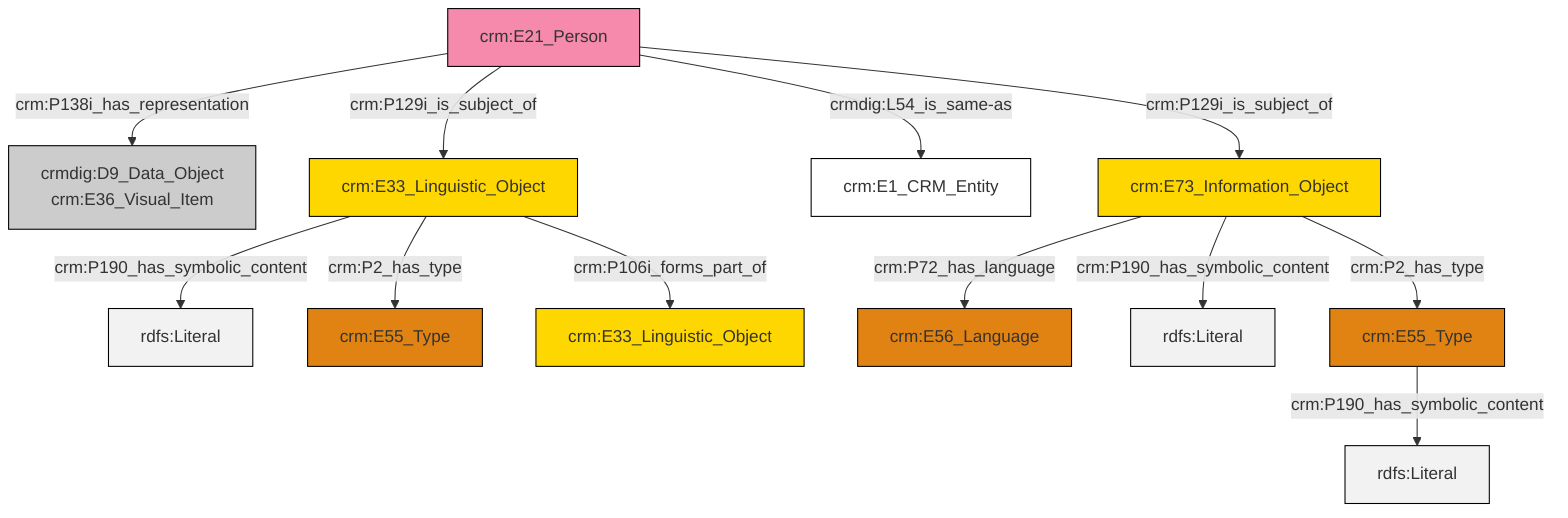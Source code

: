 graph TD
classDef Literal fill:#f2f2f2,stroke:#000000;
classDef CRM_Entity fill:#FFFFFF,stroke:#000000;
classDef Temporal_Entity fill:#00C9E6, stroke:#000000;
classDef Type fill:#E18312, stroke:#000000;
classDef Time-Span fill:#2C9C91, stroke:#000000;
classDef Appellation fill:#FFEB7F, stroke:#000000;
classDef Place fill:#008836, stroke:#000000;
classDef Persistent_Item fill:#B266B2, stroke:#000000;
classDef Conceptual_Object fill:#FFD700, stroke:#000000;
classDef Physical_Thing fill:#D2B48C, stroke:#000000;
classDef Actor fill:#f58aad, stroke:#000000;
classDef PC_Classes fill:#4ce600, stroke:#000000;
classDef Multi fill:#cccccc,stroke:#000000;

4["crm:E33_Linguistic_Object"]:::Conceptual_Object -->|crm:P190_has_symbolic_content| 5[rdfs:Literal]:::Literal
8["crm:E21_Person"]:::Actor -->|crm:P138i_has_representation| 9["crmdig:D9_Data_Object<br>crm:E36_Visual_Item"]:::Multi
8["crm:E21_Person"]:::Actor -->|crm:P129i_is_subject_of| 4["crm:E33_Linguistic_Object"]:::Conceptual_Object
8["crm:E21_Person"]:::Actor -->|crmdig:L54_is_same-as| 2["crm:E1_CRM_Entity"]:::CRM_Entity
15["crm:E55_Type"]:::Type -->|crm:P190_has_symbolic_content| 16[rdfs:Literal]:::Literal
6["crm:E73_Information_Object"]:::Conceptual_Object -->|crm:P72_has_language| 11["crm:E56_Language"]:::Type
8["crm:E21_Person"]:::Actor -->|crm:P129i_is_subject_of| 6["crm:E73_Information_Object"]:::Conceptual_Object
4["crm:E33_Linguistic_Object"]:::Conceptual_Object -->|crm:P2_has_type| 13["crm:E55_Type"]:::Type
4["crm:E33_Linguistic_Object"]:::Conceptual_Object -->|crm:P106i_forms_part_of| 0["crm:E33_Linguistic_Object"]:::Conceptual_Object
6["crm:E73_Information_Object"]:::Conceptual_Object -->|crm:P190_has_symbolic_content| 21[rdfs:Literal]:::Literal
6["crm:E73_Information_Object"]:::Conceptual_Object -->|crm:P2_has_type| 15["crm:E55_Type"]:::Type